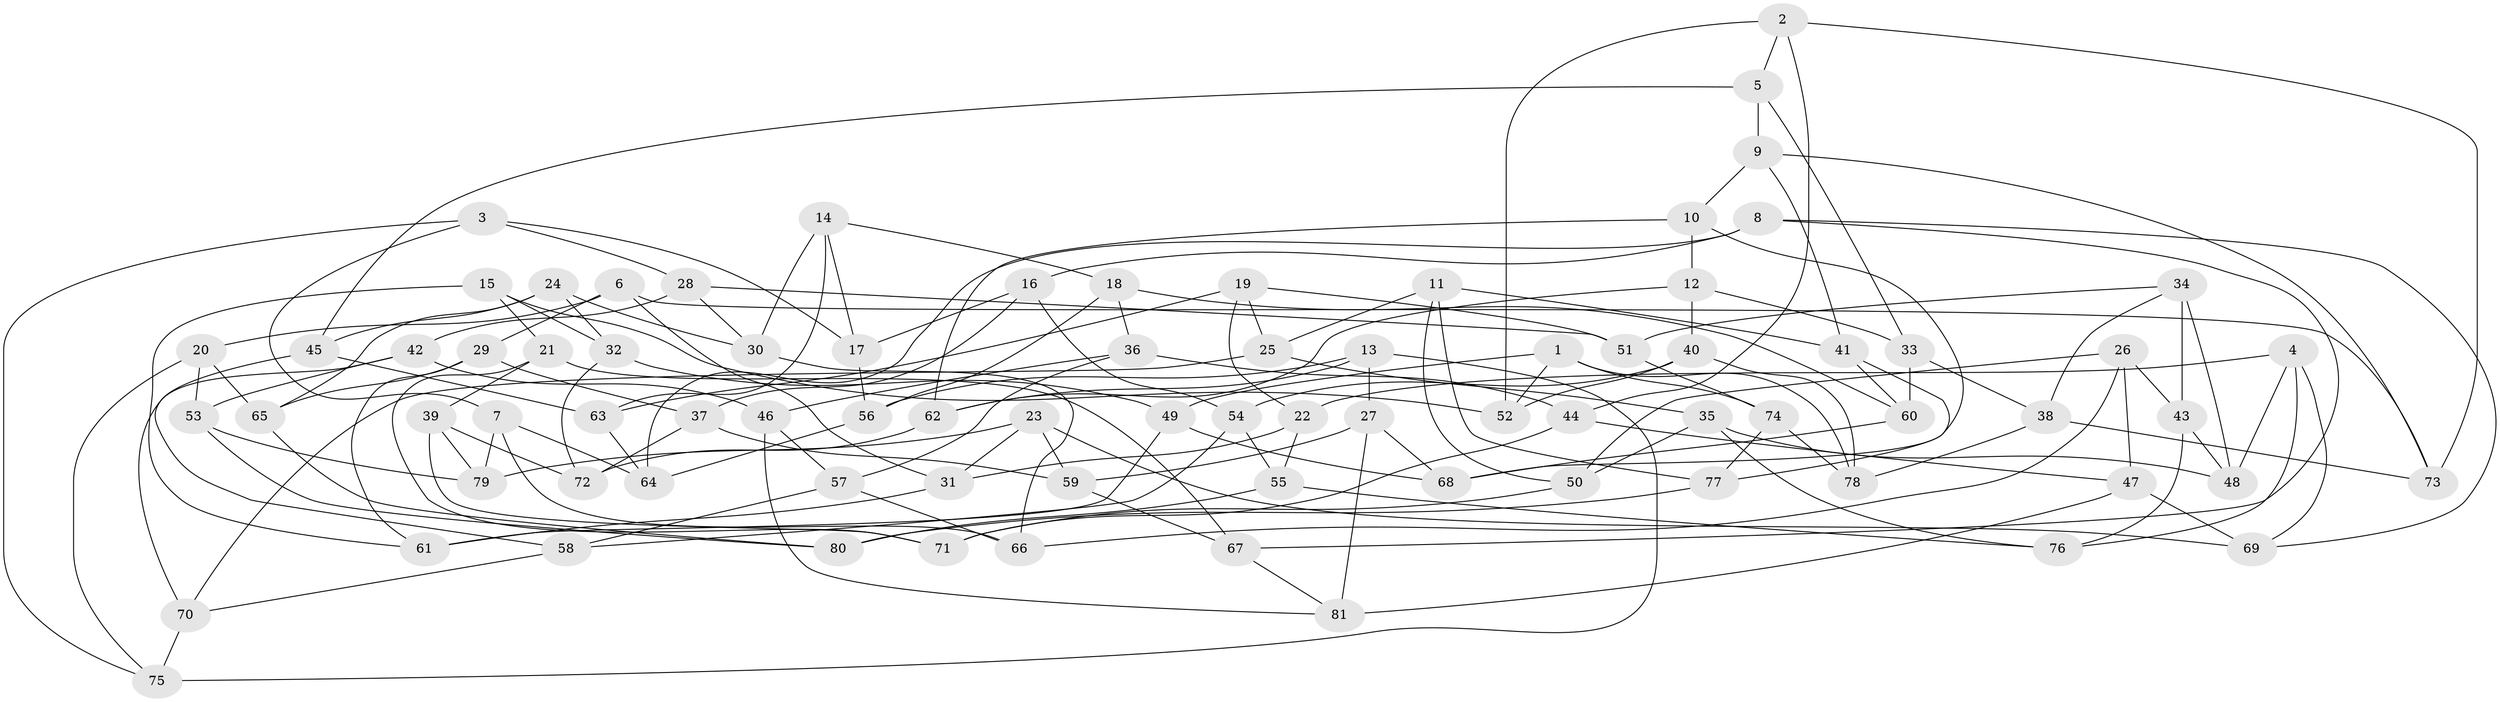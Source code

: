 // Generated by graph-tools (version 1.1) at 2025/26/03/09/25 03:26:53]
// undirected, 81 vertices, 162 edges
graph export_dot {
graph [start="1"]
  node [color=gray90,style=filled];
  1;
  2;
  3;
  4;
  5;
  6;
  7;
  8;
  9;
  10;
  11;
  12;
  13;
  14;
  15;
  16;
  17;
  18;
  19;
  20;
  21;
  22;
  23;
  24;
  25;
  26;
  27;
  28;
  29;
  30;
  31;
  32;
  33;
  34;
  35;
  36;
  37;
  38;
  39;
  40;
  41;
  42;
  43;
  44;
  45;
  46;
  47;
  48;
  49;
  50;
  51;
  52;
  53;
  54;
  55;
  56;
  57;
  58;
  59;
  60;
  61;
  62;
  63;
  64;
  65;
  66;
  67;
  68;
  69;
  70;
  71;
  72;
  73;
  74;
  75;
  76;
  77;
  78;
  79;
  80;
  81;
  1 -- 78;
  1 -- 49;
  1 -- 74;
  1 -- 52;
  2 -- 73;
  2 -- 52;
  2 -- 5;
  2 -- 44;
  3 -- 75;
  3 -- 28;
  3 -- 7;
  3 -- 17;
  4 -- 69;
  4 -- 22;
  4 -- 48;
  4 -- 76;
  5 -- 33;
  5 -- 9;
  5 -- 45;
  6 -- 29;
  6 -- 73;
  6 -- 20;
  6 -- 31;
  7 -- 66;
  7 -- 79;
  7 -- 64;
  8 -- 16;
  8 -- 64;
  8 -- 69;
  8 -- 67;
  9 -- 10;
  9 -- 73;
  9 -- 41;
  10 -- 12;
  10 -- 62;
  10 -- 68;
  11 -- 77;
  11 -- 50;
  11 -- 41;
  11 -- 25;
  12 -- 40;
  12 -- 33;
  12 -- 62;
  13 -- 75;
  13 -- 27;
  13 -- 62;
  13 -- 56;
  14 -- 63;
  14 -- 30;
  14 -- 17;
  14 -- 18;
  15 -- 32;
  15 -- 21;
  15 -- 52;
  15 -- 61;
  16 -- 37;
  16 -- 17;
  16 -- 54;
  17 -- 56;
  18 -- 56;
  18 -- 60;
  18 -- 36;
  19 -- 63;
  19 -- 25;
  19 -- 22;
  19 -- 51;
  20 -- 75;
  20 -- 53;
  20 -- 65;
  21 -- 39;
  21 -- 67;
  21 -- 71;
  22 -- 55;
  22 -- 31;
  23 -- 31;
  23 -- 79;
  23 -- 69;
  23 -- 59;
  24 -- 65;
  24 -- 30;
  24 -- 32;
  24 -- 45;
  25 -- 35;
  25 -- 70;
  26 -- 43;
  26 -- 66;
  26 -- 47;
  26 -- 50;
  27 -- 81;
  27 -- 68;
  27 -- 59;
  28 -- 30;
  28 -- 42;
  28 -- 51;
  29 -- 65;
  29 -- 37;
  29 -- 61;
  30 -- 66;
  31 -- 61;
  32 -- 72;
  32 -- 49;
  33 -- 38;
  33 -- 60;
  34 -- 51;
  34 -- 43;
  34 -- 48;
  34 -- 38;
  35 -- 48;
  35 -- 76;
  35 -- 50;
  36 -- 44;
  36 -- 57;
  36 -- 46;
  37 -- 59;
  37 -- 72;
  38 -- 73;
  38 -- 78;
  39 -- 71;
  39 -- 72;
  39 -- 79;
  40 -- 54;
  40 -- 52;
  40 -- 78;
  41 -- 60;
  41 -- 77;
  42 -- 70;
  42 -- 46;
  42 -- 53;
  43 -- 76;
  43 -- 48;
  44 -- 47;
  44 -- 71;
  45 -- 58;
  45 -- 63;
  46 -- 57;
  46 -- 81;
  47 -- 69;
  47 -- 81;
  49 -- 68;
  49 -- 61;
  50 -- 71;
  51 -- 74;
  53 -- 80;
  53 -- 79;
  54 -- 58;
  54 -- 55;
  55 -- 76;
  55 -- 80;
  56 -- 64;
  57 -- 58;
  57 -- 66;
  58 -- 70;
  59 -- 67;
  60 -- 68;
  62 -- 72;
  63 -- 64;
  65 -- 80;
  67 -- 81;
  70 -- 75;
  74 -- 78;
  74 -- 77;
  77 -- 80;
}
